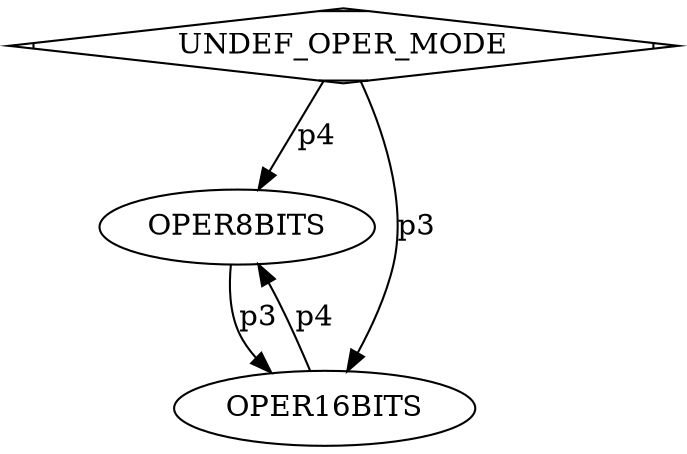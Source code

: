 digraph UNDEF_OPER_MODE{
UNDEF_OPER_MODE[shape="Mdiamond"];
OPER8BITS -> OPER16BITS [label = "p3"];
OPER16BITS -> OPER8BITS [label = "p4"];
UNDEF_OPER_MODE -> OPER16BITS [label = "p3"];
UNDEF_OPER_MODE -> OPER8BITS [label = "p4"];
}